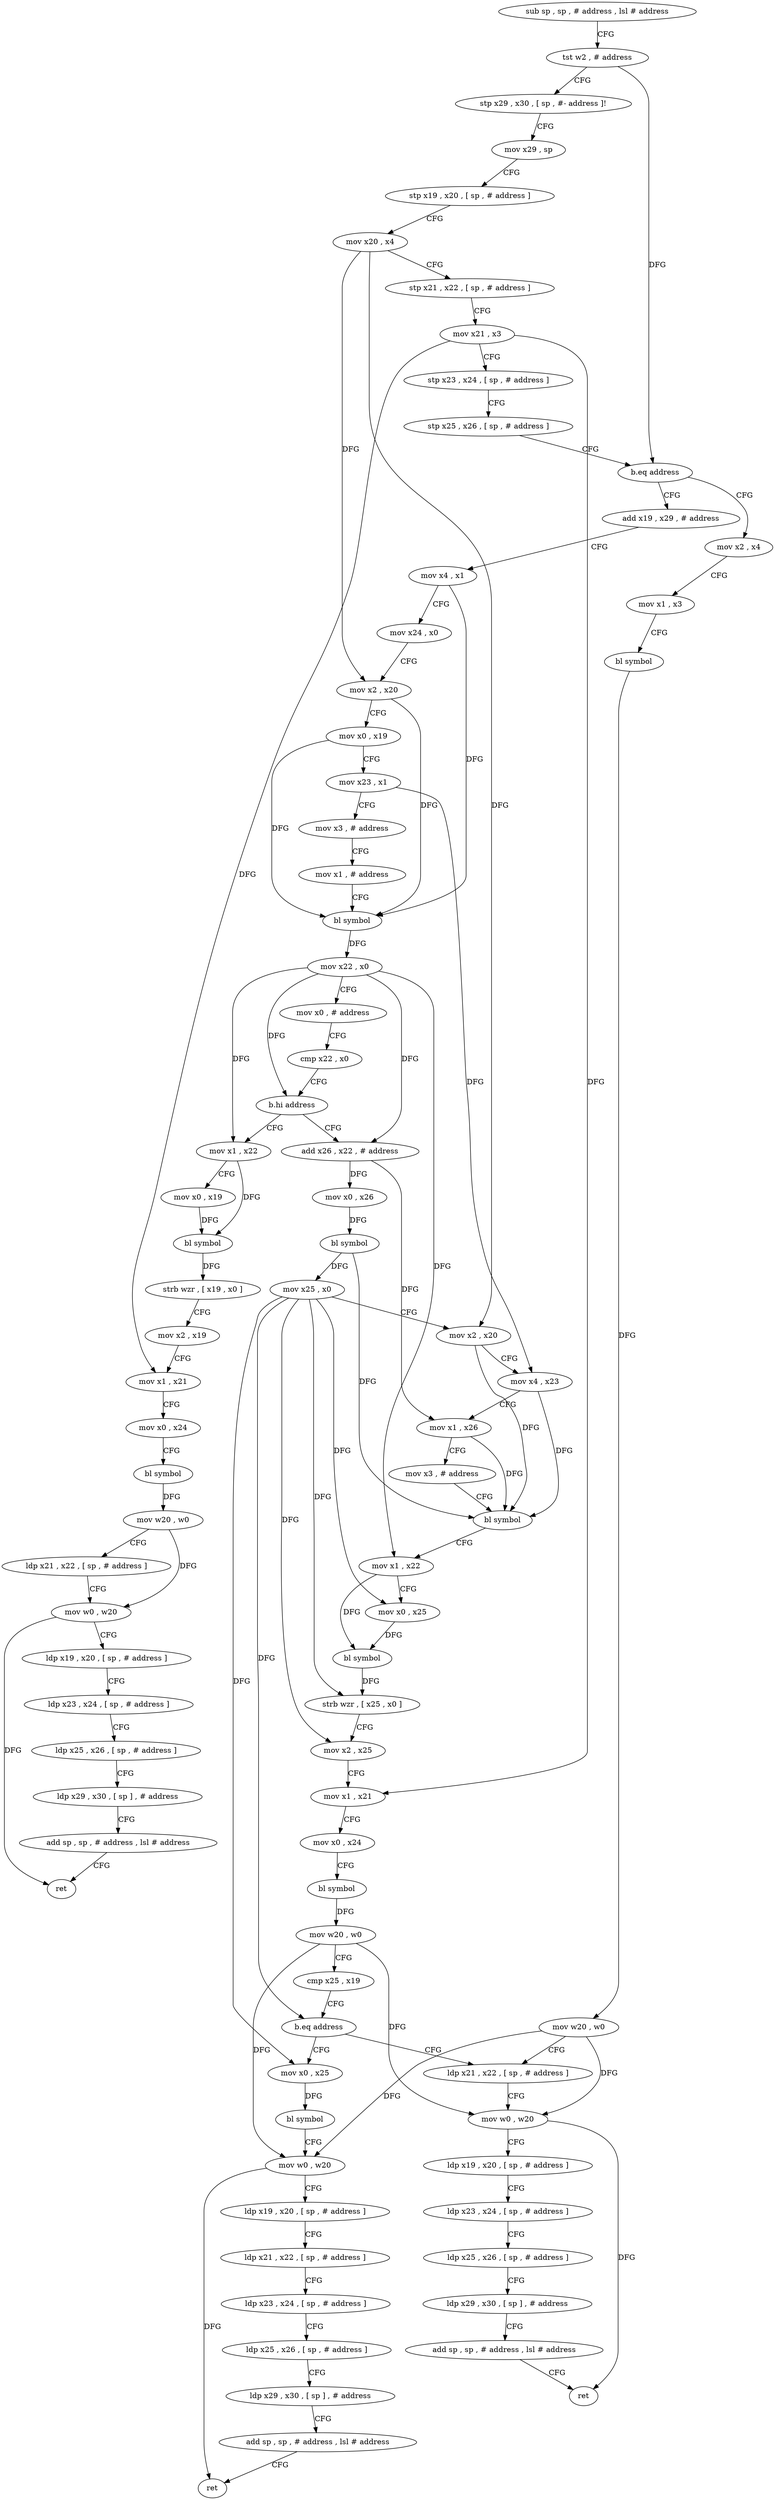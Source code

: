 digraph "func" {
"4267984" [label = "sub sp , sp , # address , lsl # address" ]
"4267988" [label = "tst w2 , # address" ]
"4267992" [label = "stp x29 , x30 , [ sp , #- address ]!" ]
"4267996" [label = "mov x29 , sp" ]
"4268000" [label = "stp x19 , x20 , [ sp , # address ]" ]
"4268004" [label = "mov x20 , x4" ]
"4268008" [label = "stp x21 , x22 , [ sp , # address ]" ]
"4268012" [label = "mov x21 , x3" ]
"4268016" [label = "stp x23 , x24 , [ sp , # address ]" ]
"4268020" [label = "stp x25 , x26 , [ sp , # address ]" ]
"4268024" [label = "b.eq address" ]
"4268152" [label = "mov x2 , x4" ]
"4268028" [label = "add x19 , x29 , # address" ]
"4268156" [label = "mov x1 , x3" ]
"4268160" [label = "bl symbol" ]
"4268164" [label = "mov w20 , w0" ]
"4268168" [label = "ldp x21 , x22 , [ sp , # address ]" ]
"4268032" [label = "mov x4 , x1" ]
"4268036" [label = "mov x24 , x0" ]
"4268040" [label = "mov x2 , x20" ]
"4268044" [label = "mov x0 , x19" ]
"4268048" [label = "mov x23 , x1" ]
"4268052" [label = "mov x3 , # address" ]
"4268056" [label = "mov x1 , # address" ]
"4268060" [label = "bl symbol" ]
"4268064" [label = "mov x22 , x0" ]
"4268068" [label = "mov x0 , # address" ]
"4268072" [label = "cmp x22 , x0" ]
"4268076" [label = "b.hi address" ]
"4268200" [label = "add x26 , x22 , # address" ]
"4268080" [label = "mov x1 , x22" ]
"4268204" [label = "mov x0 , x26" ]
"4268208" [label = "bl symbol" ]
"4268212" [label = "mov x25 , x0" ]
"4268216" [label = "mov x2 , x20" ]
"4268220" [label = "mov x4 , x23" ]
"4268224" [label = "mov x1 , x26" ]
"4268228" [label = "mov x3 , # address" ]
"4268232" [label = "bl symbol" ]
"4268236" [label = "mov x1 , x22" ]
"4268240" [label = "mov x0 , x25" ]
"4268244" [label = "bl symbol" ]
"4268248" [label = "strb wzr , [ x25 , x0 ]" ]
"4268252" [label = "mov x2 , x25" ]
"4268256" [label = "mov x1 , x21" ]
"4268260" [label = "mov x0 , x24" ]
"4268264" [label = "bl symbol" ]
"4268268" [label = "mov w20 , w0" ]
"4268272" [label = "cmp x25 , x19" ]
"4268276" [label = "b.eq address" ]
"4268280" [label = "mov x0 , x25" ]
"4268084" [label = "mov x0 , x19" ]
"4268088" [label = "bl symbol" ]
"4268092" [label = "strb wzr , [ x19 , x0 ]" ]
"4268096" [label = "mov x2 , x19" ]
"4268100" [label = "mov x1 , x21" ]
"4268104" [label = "mov x0 , x24" ]
"4268108" [label = "bl symbol" ]
"4268112" [label = "mov w20 , w0" ]
"4268116" [label = "ldp x21 , x22 , [ sp , # address ]" ]
"4268120" [label = "mov w0 , w20" ]
"4268124" [label = "ldp x19 , x20 , [ sp , # address ]" ]
"4268128" [label = "ldp x23 , x24 , [ sp , # address ]" ]
"4268132" [label = "ldp x25 , x26 , [ sp , # address ]" ]
"4268136" [label = "ldp x29 , x30 , [ sp ] , # address" ]
"4268140" [label = "add sp , sp , # address , lsl # address" ]
"4268144" [label = "ret" ]
"4268172" [label = "mov w0 , w20" ]
"4268176" [label = "ldp x19 , x20 , [ sp , # address ]" ]
"4268180" [label = "ldp x23 , x24 , [ sp , # address ]" ]
"4268184" [label = "ldp x25 , x26 , [ sp , # address ]" ]
"4268188" [label = "ldp x29 , x30 , [ sp ] , # address" ]
"4268192" [label = "add sp , sp , # address , lsl # address" ]
"4268196" [label = "ret" ]
"4268284" [label = "bl symbol" ]
"4268288" [label = "mov w0 , w20" ]
"4268292" [label = "ldp x19 , x20 , [ sp , # address ]" ]
"4268296" [label = "ldp x21 , x22 , [ sp , # address ]" ]
"4268300" [label = "ldp x23 , x24 , [ sp , # address ]" ]
"4268304" [label = "ldp x25 , x26 , [ sp , # address ]" ]
"4268308" [label = "ldp x29 , x30 , [ sp ] , # address" ]
"4268312" [label = "add sp , sp , # address , lsl # address" ]
"4268316" [label = "ret" ]
"4267984" -> "4267988" [ label = "CFG" ]
"4267988" -> "4267992" [ label = "CFG" ]
"4267988" -> "4268024" [ label = "DFG" ]
"4267992" -> "4267996" [ label = "CFG" ]
"4267996" -> "4268000" [ label = "CFG" ]
"4268000" -> "4268004" [ label = "CFG" ]
"4268004" -> "4268008" [ label = "CFG" ]
"4268004" -> "4268040" [ label = "DFG" ]
"4268004" -> "4268216" [ label = "DFG" ]
"4268008" -> "4268012" [ label = "CFG" ]
"4268012" -> "4268016" [ label = "CFG" ]
"4268012" -> "4268256" [ label = "DFG" ]
"4268012" -> "4268100" [ label = "DFG" ]
"4268016" -> "4268020" [ label = "CFG" ]
"4268020" -> "4268024" [ label = "CFG" ]
"4268024" -> "4268152" [ label = "CFG" ]
"4268024" -> "4268028" [ label = "CFG" ]
"4268152" -> "4268156" [ label = "CFG" ]
"4268028" -> "4268032" [ label = "CFG" ]
"4268156" -> "4268160" [ label = "CFG" ]
"4268160" -> "4268164" [ label = "DFG" ]
"4268164" -> "4268168" [ label = "CFG" ]
"4268164" -> "4268172" [ label = "DFG" ]
"4268164" -> "4268288" [ label = "DFG" ]
"4268168" -> "4268172" [ label = "CFG" ]
"4268032" -> "4268036" [ label = "CFG" ]
"4268032" -> "4268060" [ label = "DFG" ]
"4268036" -> "4268040" [ label = "CFG" ]
"4268040" -> "4268044" [ label = "CFG" ]
"4268040" -> "4268060" [ label = "DFG" ]
"4268044" -> "4268048" [ label = "CFG" ]
"4268044" -> "4268060" [ label = "DFG" ]
"4268048" -> "4268052" [ label = "CFG" ]
"4268048" -> "4268220" [ label = "DFG" ]
"4268052" -> "4268056" [ label = "CFG" ]
"4268056" -> "4268060" [ label = "CFG" ]
"4268060" -> "4268064" [ label = "DFG" ]
"4268064" -> "4268068" [ label = "CFG" ]
"4268064" -> "4268076" [ label = "DFG" ]
"4268064" -> "4268200" [ label = "DFG" ]
"4268064" -> "4268236" [ label = "DFG" ]
"4268064" -> "4268080" [ label = "DFG" ]
"4268068" -> "4268072" [ label = "CFG" ]
"4268072" -> "4268076" [ label = "CFG" ]
"4268076" -> "4268200" [ label = "CFG" ]
"4268076" -> "4268080" [ label = "CFG" ]
"4268200" -> "4268204" [ label = "DFG" ]
"4268200" -> "4268224" [ label = "DFG" ]
"4268080" -> "4268084" [ label = "CFG" ]
"4268080" -> "4268088" [ label = "DFG" ]
"4268204" -> "4268208" [ label = "DFG" ]
"4268208" -> "4268212" [ label = "DFG" ]
"4268208" -> "4268232" [ label = "DFG" ]
"4268212" -> "4268216" [ label = "CFG" ]
"4268212" -> "4268240" [ label = "DFG" ]
"4268212" -> "4268248" [ label = "DFG" ]
"4268212" -> "4268252" [ label = "DFG" ]
"4268212" -> "4268276" [ label = "DFG" ]
"4268212" -> "4268280" [ label = "DFG" ]
"4268216" -> "4268220" [ label = "CFG" ]
"4268216" -> "4268232" [ label = "DFG" ]
"4268220" -> "4268224" [ label = "CFG" ]
"4268220" -> "4268232" [ label = "DFG" ]
"4268224" -> "4268228" [ label = "CFG" ]
"4268224" -> "4268232" [ label = "DFG" ]
"4268228" -> "4268232" [ label = "CFG" ]
"4268232" -> "4268236" [ label = "CFG" ]
"4268236" -> "4268240" [ label = "CFG" ]
"4268236" -> "4268244" [ label = "DFG" ]
"4268240" -> "4268244" [ label = "DFG" ]
"4268244" -> "4268248" [ label = "DFG" ]
"4268248" -> "4268252" [ label = "CFG" ]
"4268252" -> "4268256" [ label = "CFG" ]
"4268256" -> "4268260" [ label = "CFG" ]
"4268260" -> "4268264" [ label = "CFG" ]
"4268264" -> "4268268" [ label = "DFG" ]
"4268268" -> "4268272" [ label = "CFG" ]
"4268268" -> "4268172" [ label = "DFG" ]
"4268268" -> "4268288" [ label = "DFG" ]
"4268272" -> "4268276" [ label = "CFG" ]
"4268276" -> "4268168" [ label = "CFG" ]
"4268276" -> "4268280" [ label = "CFG" ]
"4268280" -> "4268284" [ label = "DFG" ]
"4268084" -> "4268088" [ label = "DFG" ]
"4268088" -> "4268092" [ label = "DFG" ]
"4268092" -> "4268096" [ label = "CFG" ]
"4268096" -> "4268100" [ label = "CFG" ]
"4268100" -> "4268104" [ label = "CFG" ]
"4268104" -> "4268108" [ label = "CFG" ]
"4268108" -> "4268112" [ label = "DFG" ]
"4268112" -> "4268116" [ label = "CFG" ]
"4268112" -> "4268120" [ label = "DFG" ]
"4268116" -> "4268120" [ label = "CFG" ]
"4268120" -> "4268124" [ label = "CFG" ]
"4268120" -> "4268144" [ label = "DFG" ]
"4268124" -> "4268128" [ label = "CFG" ]
"4268128" -> "4268132" [ label = "CFG" ]
"4268132" -> "4268136" [ label = "CFG" ]
"4268136" -> "4268140" [ label = "CFG" ]
"4268140" -> "4268144" [ label = "CFG" ]
"4268172" -> "4268176" [ label = "CFG" ]
"4268172" -> "4268196" [ label = "DFG" ]
"4268176" -> "4268180" [ label = "CFG" ]
"4268180" -> "4268184" [ label = "CFG" ]
"4268184" -> "4268188" [ label = "CFG" ]
"4268188" -> "4268192" [ label = "CFG" ]
"4268192" -> "4268196" [ label = "CFG" ]
"4268284" -> "4268288" [ label = "CFG" ]
"4268288" -> "4268292" [ label = "CFG" ]
"4268288" -> "4268316" [ label = "DFG" ]
"4268292" -> "4268296" [ label = "CFG" ]
"4268296" -> "4268300" [ label = "CFG" ]
"4268300" -> "4268304" [ label = "CFG" ]
"4268304" -> "4268308" [ label = "CFG" ]
"4268308" -> "4268312" [ label = "CFG" ]
"4268312" -> "4268316" [ label = "CFG" ]
}

